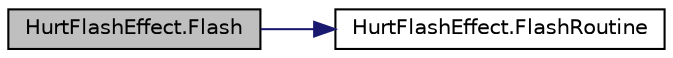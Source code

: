 digraph "HurtFlashEffect.Flash"
{
 // LATEX_PDF_SIZE
  edge [fontname="Helvetica",fontsize="10",labelfontname="Helvetica",labelfontsize="10"];
  node [fontname="Helvetica",fontsize="10",shape=record];
  rankdir="LR";
  Node1 [label="HurtFlashEffect.Flash",height=0.2,width=0.4,color="black", fillcolor="grey75", style="filled", fontcolor="black",tooltip=" "];
  Node1 -> Node2 [color="midnightblue",fontsize="10",style="solid",fontname="Helvetica"];
  Node2 [label="HurtFlashEffect.FlashRoutine",height=0.2,width=0.4,color="black", fillcolor="white", style="filled",URL="$class_hurt_flash_effect.html#aeebdaf5f6bc71427a863b57246b1e983",tooltip=" "];
}
